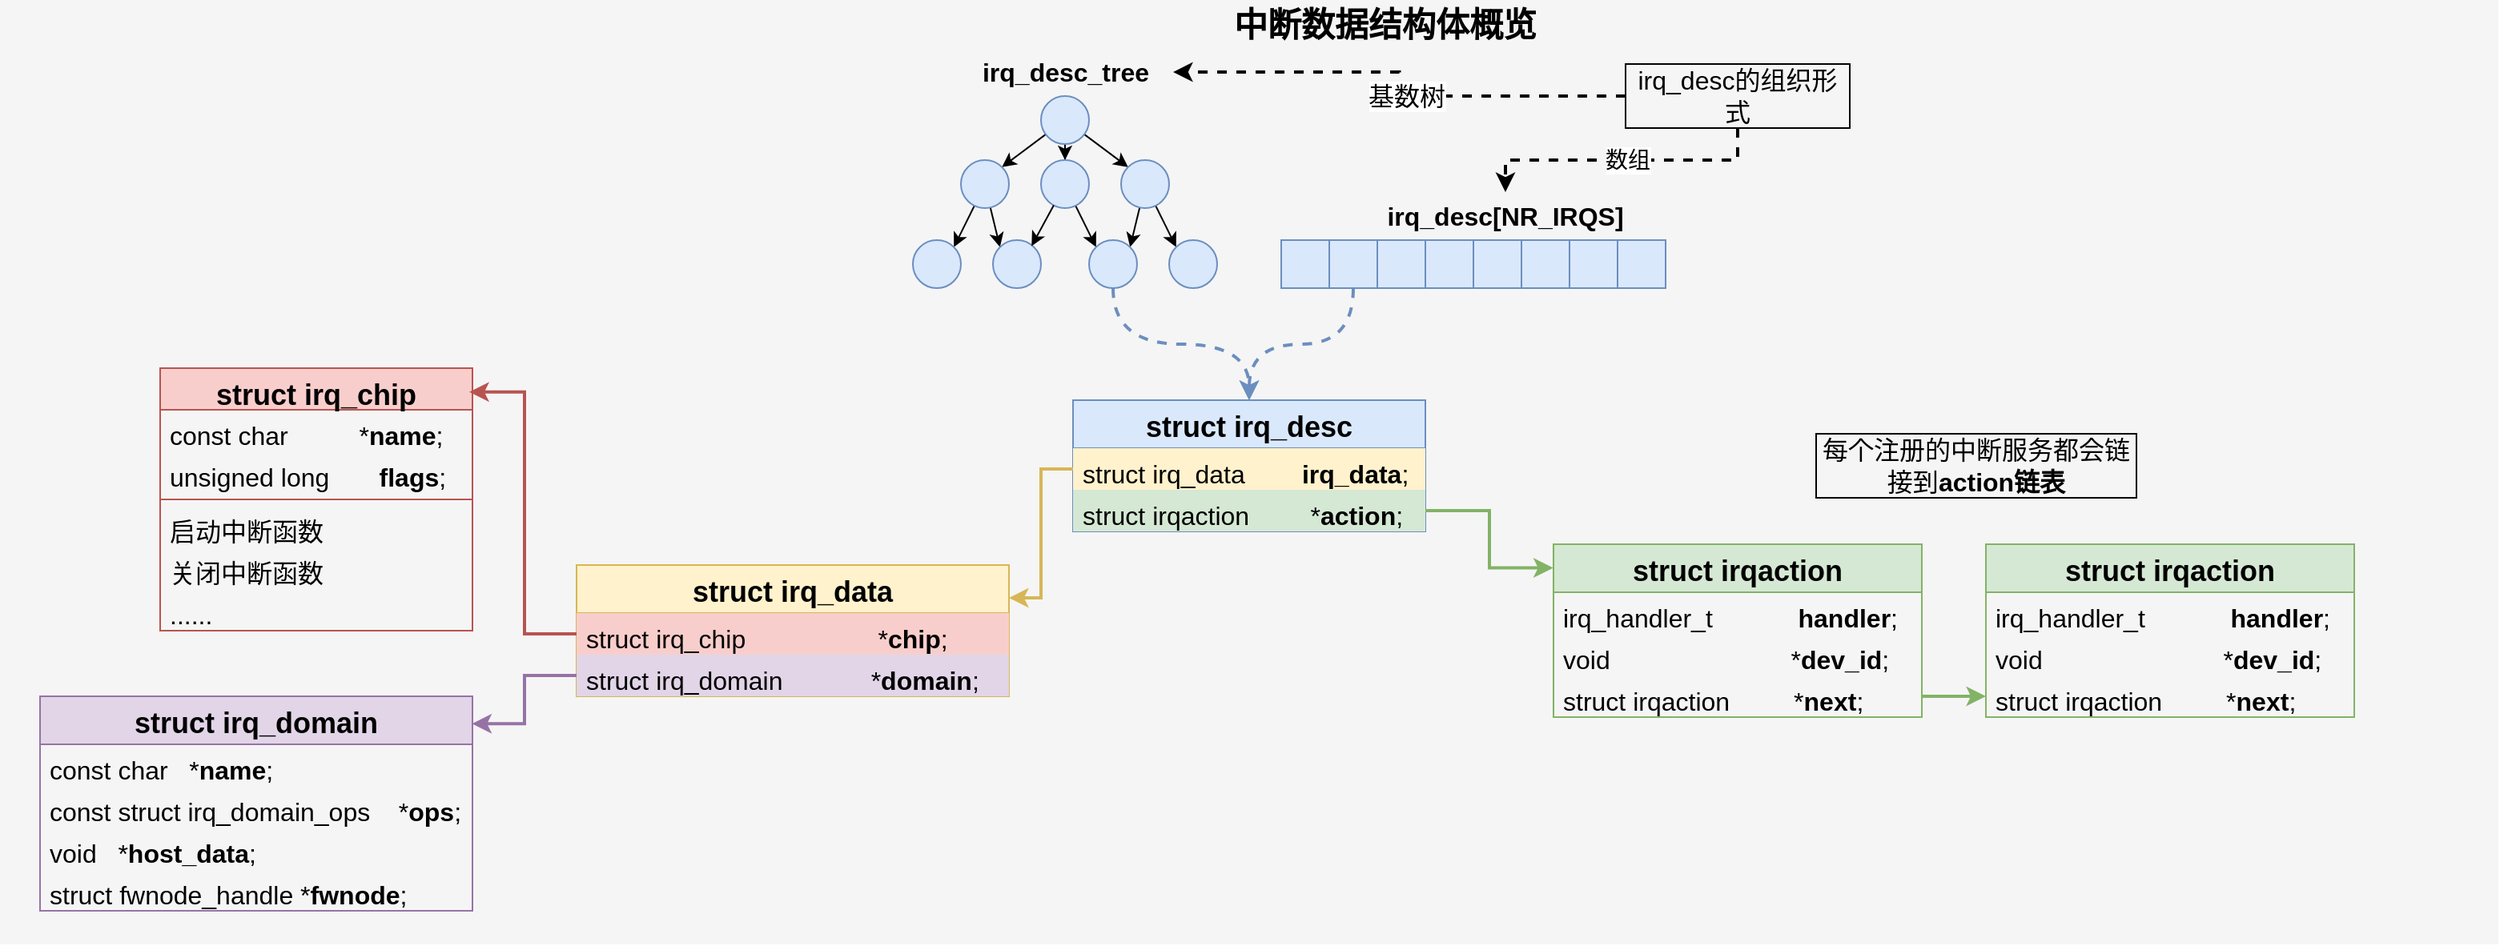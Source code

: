 <mxfile version="27.0.9">
  <diagram name="第 1 页" id="s5sp6Q6xAhUK0h3IFXSd">
    <mxGraphModel dx="2066" dy="1201" grid="1" gridSize="10" guides="1" tooltips="1" connect="1" arrows="1" fold="1" page="1" pageScale="1" pageWidth="1169" pageHeight="1654" math="0" shadow="0">
      <root>
        <mxCell id="0" />
        <mxCell id="1" parent="0" />
        <mxCell id="t_0F2MbbE_RJuUqCWoi5-1" value="" style="rounded=0;whiteSpace=wrap;html=1;fillColor=#f5f5f5;fontColor=#333333;strokeColor=none;" parent="1" vertex="1">
          <mxGeometry x="420" y="210" width="1560" height="590" as="geometry" />
        </mxCell>
        <mxCell id="t_0F2MbbE_RJuUqCWoi5-2" style="rounded=0;orthogonalLoop=1;jettySize=auto;html=1;entryX=1;entryY=0;entryDx=0;entryDy=0;strokeColor=default;" parent="1" source="t_0F2MbbE_RJuUqCWoi5-5" target="t_0F2MbbE_RJuUqCWoi5-8" edge="1">
          <mxGeometry relative="1" as="geometry" />
        </mxCell>
        <mxCell id="t_0F2MbbE_RJuUqCWoi5-3" style="edgeStyle=orthogonalEdgeStyle;rounded=0;orthogonalLoop=1;jettySize=auto;html=1;entryX=0.5;entryY=0;entryDx=0;entryDy=0;" parent="1" source="t_0F2MbbE_RJuUqCWoi5-5" target="t_0F2MbbE_RJuUqCWoi5-10" edge="1">
          <mxGeometry relative="1" as="geometry" />
        </mxCell>
        <mxCell id="t_0F2MbbE_RJuUqCWoi5-4" style="rounded=0;orthogonalLoop=1;jettySize=auto;html=1;entryX=0;entryY=0;entryDx=0;entryDy=0;" parent="1" source="t_0F2MbbE_RJuUqCWoi5-5" target="t_0F2MbbE_RJuUqCWoi5-13" edge="1">
          <mxGeometry relative="1" as="geometry" />
        </mxCell>
        <mxCell id="t_0F2MbbE_RJuUqCWoi5-5" value="" style="ellipse;whiteSpace=wrap;html=1;aspect=fixed;fillColor=#dae8fc;strokeColor=#6c8ebf;" parent="1" vertex="1">
          <mxGeometry x="1070" y="270" width="30" height="30" as="geometry" />
        </mxCell>
        <mxCell id="t_0F2MbbE_RJuUqCWoi5-6" style="rounded=0;orthogonalLoop=1;jettySize=auto;html=1;entryX=1;entryY=0;entryDx=0;entryDy=0;" parent="1" source="t_0F2MbbE_RJuUqCWoi5-8" target="t_0F2MbbE_RJuUqCWoi5-14" edge="1">
          <mxGeometry relative="1" as="geometry" />
        </mxCell>
        <mxCell id="t_0F2MbbE_RJuUqCWoi5-7" style="rounded=0;orthogonalLoop=1;jettySize=auto;html=1;entryX=0;entryY=0;entryDx=0;entryDy=0;" parent="1" source="t_0F2MbbE_RJuUqCWoi5-8" target="t_0F2MbbE_RJuUqCWoi5-15" edge="1">
          <mxGeometry relative="1" as="geometry" />
        </mxCell>
        <mxCell id="t_0F2MbbE_RJuUqCWoi5-8" value="" style="ellipse;whiteSpace=wrap;html=1;aspect=fixed;fillColor=#dae8fc;strokeColor=#6c8ebf;" parent="1" vertex="1">
          <mxGeometry x="1020" y="310" width="30" height="30" as="geometry" />
        </mxCell>
        <mxCell id="t_0F2MbbE_RJuUqCWoi5-9" style="rounded=0;orthogonalLoop=1;jettySize=auto;html=1;entryX=0;entryY=0;entryDx=0;entryDy=0;" parent="1" source="t_0F2MbbE_RJuUqCWoi5-10" target="t_0F2MbbE_RJuUqCWoi5-17" edge="1">
          <mxGeometry relative="1" as="geometry" />
        </mxCell>
        <mxCell id="t_0F2MbbE_RJuUqCWoi5-10" value="" style="ellipse;whiteSpace=wrap;html=1;aspect=fixed;fillColor=#dae8fc;strokeColor=#6c8ebf;" parent="1" vertex="1">
          <mxGeometry x="1070" y="310" width="30" height="30" as="geometry" />
        </mxCell>
        <mxCell id="t_0F2MbbE_RJuUqCWoi5-11" style="rounded=0;orthogonalLoop=1;jettySize=auto;html=1;entryX=1;entryY=0;entryDx=0;entryDy=0;" parent="1" source="t_0F2MbbE_RJuUqCWoi5-13" target="t_0F2MbbE_RJuUqCWoi5-17" edge="1">
          <mxGeometry relative="1" as="geometry" />
        </mxCell>
        <mxCell id="t_0F2MbbE_RJuUqCWoi5-12" style="rounded=0;orthogonalLoop=1;jettySize=auto;html=1;entryX=0;entryY=0;entryDx=0;entryDy=0;" parent="1" source="t_0F2MbbE_RJuUqCWoi5-13" target="t_0F2MbbE_RJuUqCWoi5-18" edge="1">
          <mxGeometry relative="1" as="geometry" />
        </mxCell>
        <mxCell id="t_0F2MbbE_RJuUqCWoi5-13" value="" style="ellipse;whiteSpace=wrap;html=1;aspect=fixed;fillColor=#dae8fc;strokeColor=#6c8ebf;" parent="1" vertex="1">
          <mxGeometry x="1120" y="310" width="30" height="30" as="geometry" />
        </mxCell>
        <mxCell id="t_0F2MbbE_RJuUqCWoi5-14" value="" style="ellipse;whiteSpace=wrap;html=1;aspect=fixed;fillColor=#dae8fc;strokeColor=#6c8ebf;" parent="1" vertex="1">
          <mxGeometry x="990" y="360" width="30" height="30" as="geometry" />
        </mxCell>
        <mxCell id="t_0F2MbbE_RJuUqCWoi5-15" value="" style="ellipse;whiteSpace=wrap;html=1;aspect=fixed;fillColor=#dae8fc;strokeColor=#6c8ebf;" parent="1" vertex="1">
          <mxGeometry x="1040" y="360" width="30" height="30" as="geometry" />
        </mxCell>
        <mxCell id="t_0F2MbbE_RJuUqCWoi5-16" style="edgeStyle=orthogonalEdgeStyle;rounded=0;orthogonalLoop=1;jettySize=auto;html=1;entryX=0.5;entryY=0;entryDx=0;entryDy=0;curved=1;dashed=1;fillColor=#dae8fc;strokeColor=#6c8ebf;strokeWidth=2;" parent="1" source="t_0F2MbbE_RJuUqCWoi5-17" target="t_0F2MbbE_RJuUqCWoi5-32" edge="1">
          <mxGeometry relative="1" as="geometry" />
        </mxCell>
        <mxCell id="t_0F2MbbE_RJuUqCWoi5-17" value="" style="ellipse;whiteSpace=wrap;html=1;aspect=fixed;fillColor=#dae8fc;strokeColor=#6c8ebf;" parent="1" vertex="1">
          <mxGeometry x="1100" y="360" width="30" height="30" as="geometry" />
        </mxCell>
        <mxCell id="t_0F2MbbE_RJuUqCWoi5-18" value="" style="ellipse;whiteSpace=wrap;html=1;aspect=fixed;fillColor=#dae8fc;strokeColor=#6c8ebf;" parent="1" vertex="1">
          <mxGeometry x="1150" y="360" width="30" height="30" as="geometry" />
        </mxCell>
        <mxCell id="t_0F2MbbE_RJuUqCWoi5-19" style="rounded=0;orthogonalLoop=1;jettySize=auto;html=1;entryX=0.804;entryY=0.123;entryDx=0;entryDy=0;entryPerimeter=0;" parent="1" source="t_0F2MbbE_RJuUqCWoi5-10" target="t_0F2MbbE_RJuUqCWoi5-15" edge="1">
          <mxGeometry relative="1" as="geometry" />
        </mxCell>
        <mxCell id="t_0F2MbbE_RJuUqCWoi5-20" value="&lt;font style=&quot;font-size: 16px;&quot;&gt;&lt;b&gt;irq_desc_tree&lt;/b&gt;&lt;/font&gt;" style="text;html=1;align=center;verticalAlign=middle;whiteSpace=wrap;rounded=0;" parent="1" vertex="1">
          <mxGeometry x="1017.5" y="240" width="135" height="30" as="geometry" />
        </mxCell>
        <mxCell id="t_0F2MbbE_RJuUqCWoi5-21" value="" style="rounded=0;whiteSpace=wrap;html=1;fillColor=#dae8fc;strokeColor=#6c8ebf;" parent="1" vertex="1">
          <mxGeometry x="1220" y="360" width="30" height="30" as="geometry" />
        </mxCell>
        <mxCell id="t_0F2MbbE_RJuUqCWoi5-22" style="edgeStyle=orthogonalEdgeStyle;rounded=0;orthogonalLoop=1;jettySize=auto;html=1;entryX=0.5;entryY=0;entryDx=0;entryDy=0;curved=1;dashed=1;fillColor=#dae8fc;strokeColor=#6c8ebf;strokeWidth=2;" parent="1" source="t_0F2MbbE_RJuUqCWoi5-23" target="t_0F2MbbE_RJuUqCWoi5-32" edge="1">
          <mxGeometry relative="1" as="geometry" />
        </mxCell>
        <mxCell id="t_0F2MbbE_RJuUqCWoi5-23" value="" style="rounded=0;whiteSpace=wrap;html=1;fillColor=#dae8fc;strokeColor=#6c8ebf;" parent="1" vertex="1">
          <mxGeometry x="1250" y="360" width="30" height="30" as="geometry" />
        </mxCell>
        <mxCell id="t_0F2MbbE_RJuUqCWoi5-24" value="" style="rounded=0;whiteSpace=wrap;html=1;fillColor=#dae8fc;strokeColor=#6c8ebf;" parent="1" vertex="1">
          <mxGeometry x="1280" y="360" width="30" height="30" as="geometry" />
        </mxCell>
        <mxCell id="t_0F2MbbE_RJuUqCWoi5-25" value="" style="rounded=0;whiteSpace=wrap;html=1;fillColor=#dae8fc;strokeColor=#6c8ebf;" parent="1" vertex="1">
          <mxGeometry x="1310" y="360" width="30" height="30" as="geometry" />
        </mxCell>
        <mxCell id="t_0F2MbbE_RJuUqCWoi5-26" value="" style="rounded=0;whiteSpace=wrap;html=1;fillColor=#dae8fc;strokeColor=#6c8ebf;" parent="1" vertex="1">
          <mxGeometry x="1340" y="360" width="30" height="30" as="geometry" />
        </mxCell>
        <mxCell id="t_0F2MbbE_RJuUqCWoi5-27" value="" style="rounded=0;whiteSpace=wrap;html=1;fillColor=#dae8fc;strokeColor=#6c8ebf;" parent="1" vertex="1">
          <mxGeometry x="1370" y="360" width="30" height="30" as="geometry" />
        </mxCell>
        <mxCell id="t_0F2MbbE_RJuUqCWoi5-28" value="" style="rounded=0;whiteSpace=wrap;html=1;fillColor=#dae8fc;strokeColor=#6c8ebf;" parent="1" vertex="1">
          <mxGeometry x="1400" y="360" width="30" height="30" as="geometry" />
        </mxCell>
        <mxCell id="t_0F2MbbE_RJuUqCWoi5-29" value="" style="rounded=0;whiteSpace=wrap;html=1;fillColor=#dae8fc;strokeColor=#6c8ebf;" parent="1" vertex="1">
          <mxGeometry x="1430" y="360" width="30" height="30" as="geometry" />
        </mxCell>
        <mxCell id="t_0F2MbbE_RJuUqCWoi5-30" value="&lt;font style=&quot;font-size: 16px;&quot;&gt;&lt;b&gt;irq_desc[NR_IRQS]&lt;/b&gt;&lt;/font&gt;" style="text;html=1;align=center;verticalAlign=middle;whiteSpace=wrap;rounded=0;" parent="1" vertex="1">
          <mxGeometry x="1280" y="330" width="160" height="30" as="geometry" />
        </mxCell>
        <mxCell id="t_0F2MbbE_RJuUqCWoi5-31" value="&lt;font&gt;&lt;b&gt;中断数据结构体概览&lt;/b&gt;&lt;/font&gt;" style="text;html=1;align=center;verticalAlign=middle;whiteSpace=wrap;rounded=0;strokeWidth=2;fontSize=21;" parent="1" vertex="1">
          <mxGeometry x="1130" y="210" width="310" height="30" as="geometry" />
        </mxCell>
        <mxCell id="t_0F2MbbE_RJuUqCWoi5-32" value="&lt;font style=&quot;&quot;&gt;&lt;span style=&quot;font-size: 18px;&quot;&gt;struct&amp;nbsp;irq_desc&lt;/span&gt;&lt;/font&gt;" style="swimlane;fontStyle=1;align=center;verticalAlign=top;childLayout=stackLayout;horizontal=1;startSize=30;horizontalStack=0;resizeParent=1;resizeParentMax=0;resizeLast=0;collapsible=1;marginBottom=0;whiteSpace=wrap;html=1;fontSize=16;strokeColor=#6c8ebf;fillColor=#dae8fc;" parent="1" vertex="1">
          <mxGeometry x="1090" y="460" width="220" height="82" as="geometry">
            <mxRectangle x="20" y="90" width="400" height="60" as="alternateBounds" />
          </mxGeometry>
        </mxCell>
        <mxCell id="t_0F2MbbE_RJuUqCWoi5-33" value="struct irq_data&amp;nbsp; &amp;nbsp; &amp;nbsp; &amp;nbsp;&amp;nbsp;&lt;b&gt;irq_data&lt;/b&gt;;&amp;nbsp;" style="text;strokeColor=none;fillColor=#fff2cc;align=left;verticalAlign=top;spacingLeft=4;spacingRight=4;overflow=hidden;rotatable=1;points=[[0,0.5],[1,0.5]];portConstraint=eastwest;whiteSpace=wrap;html=1;fontSize=16;movable=1;resizable=1;deletable=1;editable=1;locked=0;connectable=1;" parent="t_0F2MbbE_RJuUqCWoi5-32" vertex="1">
          <mxGeometry y="30" width="220" height="26" as="geometry" />
        </mxCell>
        <mxCell id="t_0F2MbbE_RJuUqCWoi5-34" value="struct irqaction&amp;nbsp; &amp;nbsp; &lt;span style=&quot;white-space: pre;&quot;&gt;&#x9;&lt;/span&gt;*&lt;b&gt;action&lt;/b&gt;;&amp;nbsp;" style="text;strokeColor=none;fillColor=#d5e8d4;align=left;verticalAlign=top;spacingLeft=4;spacingRight=4;overflow=hidden;rotatable=0;points=[[0,0.5],[1,0.5]];portConstraint=eastwest;whiteSpace=wrap;html=1;fontSize=16;" parent="t_0F2MbbE_RJuUqCWoi5-32" vertex="1">
          <mxGeometry y="56" width="220" height="26" as="geometry" />
        </mxCell>
        <mxCell id="t_0F2MbbE_RJuUqCWoi5-35" value="&lt;font style=&quot;&quot;&gt;&lt;span style=&quot;font-size: 18px;&quot;&gt;struct irqaction&lt;/span&gt;&lt;/font&gt;" style="swimlane;fontStyle=1;align=center;verticalAlign=top;childLayout=stackLayout;horizontal=1;startSize=30;horizontalStack=0;resizeParent=1;resizeParentMax=0;resizeLast=0;collapsible=1;marginBottom=0;whiteSpace=wrap;html=1;fontSize=16;strokeColor=#82b366;fillColor=#d5e8d4;" parent="1" vertex="1">
          <mxGeometry x="1390" y="550" width="230" height="108" as="geometry">
            <mxRectangle x="20" y="90" width="400" height="60" as="alternateBounds" />
          </mxGeometry>
        </mxCell>
        <mxCell id="t_0F2MbbE_RJuUqCWoi5-36" value="irq_handler_t&amp;nbsp; &amp;nbsp; &amp;nbsp; &amp;nbsp; &amp;nbsp; &amp;nbsp;&amp;nbsp;&lt;b&gt;handler&lt;/b&gt;;" style="text;strokeColor=none;fillColor=none;align=left;verticalAlign=top;spacingLeft=4;spacingRight=4;overflow=hidden;rotatable=1;points=[[0,0.5],[1,0.5]];portConstraint=eastwest;whiteSpace=wrap;html=1;fontSize=16;movable=1;resizable=1;deletable=1;editable=1;locked=0;connectable=1;" parent="t_0F2MbbE_RJuUqCWoi5-35" vertex="1">
          <mxGeometry y="30" width="230" height="26" as="geometry" />
        </mxCell>
        <mxCell id="t_0F2MbbE_RJuUqCWoi5-37" value="void&amp;nbsp; &amp;nbsp; &amp;nbsp; &amp;nbsp; &amp;nbsp; &amp;nbsp; &amp;nbsp; &amp;nbsp; &amp;nbsp; &amp;nbsp; &lt;span style=&quot;white-space: pre;&quot;&gt;&#x9;&lt;/span&gt;*&lt;b&gt;dev_id&lt;/b&gt;;&amp;nbsp; &amp;nbsp; &amp;nbsp; &amp;nbsp; &amp;nbsp; &amp;nbsp; &lt;span style=&quot;white-space: pre;&quot;&gt;&#x9;&lt;/span&gt;" style="text;strokeColor=none;fillColor=none;align=left;verticalAlign=top;spacingLeft=4;spacingRight=4;overflow=hidden;rotatable=1;points=[[0,0.5],[1,0.5]];portConstraint=eastwest;whiteSpace=wrap;html=1;fontSize=16;movable=1;resizable=1;deletable=1;editable=1;locked=0;connectable=1;" parent="t_0F2MbbE_RJuUqCWoi5-35" vertex="1">
          <mxGeometry y="56" width="230" height="26" as="geometry" />
        </mxCell>
        <mxCell id="t_0F2MbbE_RJuUqCWoi5-38" value="struct irqaction&amp;nbsp; &amp;nbsp; &amp;nbsp; &amp;nbsp; &amp;nbsp;*&lt;b&gt;next&lt;/b&gt;;&amp;nbsp; &amp;nbsp; &amp;nbsp; &amp;nbsp; &amp;nbsp; &amp;nbsp; &amp;nbsp; &lt;span style=&quot;white-space: pre;&quot;&gt;&#x9;&lt;/span&gt;" style="text;strokeColor=none;fillColor=none;align=left;verticalAlign=top;spacingLeft=4;spacingRight=4;overflow=hidden;rotatable=0;points=[[0,0.5],[1,0.5]];portConstraint=eastwest;whiteSpace=wrap;html=1;fontSize=16;" parent="t_0F2MbbE_RJuUqCWoi5-35" vertex="1">
          <mxGeometry y="82" width="230" height="26" as="geometry" />
        </mxCell>
        <mxCell id="t_0F2MbbE_RJuUqCWoi5-39" style="edgeStyle=orthogonalEdgeStyle;rounded=0;orthogonalLoop=1;jettySize=auto;html=1;entryX=-0.001;entryY=0.137;entryDx=0;entryDy=0;entryPerimeter=0;fillColor=#d5e8d4;strokeColor=#82b366;strokeWidth=2;" parent="1" source="t_0F2MbbE_RJuUqCWoi5-34" target="t_0F2MbbE_RJuUqCWoi5-35" edge="1">
          <mxGeometry relative="1" as="geometry" />
        </mxCell>
        <mxCell id="t_0F2MbbE_RJuUqCWoi5-40" value="&lt;font style=&quot;&quot;&gt;&lt;span style=&quot;font-size: 18px;&quot;&gt;struct irqaction&lt;/span&gt;&lt;/font&gt;" style="swimlane;fontStyle=1;align=center;verticalAlign=top;childLayout=stackLayout;horizontal=1;startSize=30;horizontalStack=0;resizeParent=1;resizeParentMax=0;resizeLast=0;collapsible=1;marginBottom=0;whiteSpace=wrap;html=1;fontSize=16;strokeColor=#82b366;fillColor=#d5e8d4;" parent="1" vertex="1">
          <mxGeometry x="1660" y="550" width="230" height="108" as="geometry">
            <mxRectangle x="20" y="90" width="400" height="60" as="alternateBounds" />
          </mxGeometry>
        </mxCell>
        <mxCell id="t_0F2MbbE_RJuUqCWoi5-41" value="irq_handler_t&amp;nbsp; &amp;nbsp; &amp;nbsp; &amp;nbsp; &amp;nbsp; &amp;nbsp;&amp;nbsp;&lt;b&gt;handler&lt;/b&gt;;" style="text;strokeColor=none;fillColor=none;align=left;verticalAlign=top;spacingLeft=4;spacingRight=4;overflow=hidden;rotatable=1;points=[[0,0.5],[1,0.5]];portConstraint=eastwest;whiteSpace=wrap;html=1;fontSize=16;movable=1;resizable=1;deletable=1;editable=1;locked=0;connectable=1;" parent="t_0F2MbbE_RJuUqCWoi5-40" vertex="1">
          <mxGeometry y="30" width="230" height="26" as="geometry" />
        </mxCell>
        <mxCell id="t_0F2MbbE_RJuUqCWoi5-42" value="void&amp;nbsp; &amp;nbsp; &amp;nbsp; &amp;nbsp; &amp;nbsp; &amp;nbsp; &amp;nbsp; &amp;nbsp; &amp;nbsp; &amp;nbsp; &lt;span style=&quot;white-space: pre;&quot;&gt;&#x9;&lt;/span&gt;*&lt;b&gt;dev_id&lt;/b&gt;;&amp;nbsp; &amp;nbsp; &amp;nbsp; &amp;nbsp; &amp;nbsp; &amp;nbsp; &lt;span style=&quot;white-space: pre;&quot;&gt;&#x9;&lt;/span&gt;" style="text;strokeColor=none;fillColor=none;align=left;verticalAlign=top;spacingLeft=4;spacingRight=4;overflow=hidden;rotatable=1;points=[[0,0.5],[1,0.5]];portConstraint=eastwest;whiteSpace=wrap;html=1;fontSize=16;movable=1;resizable=1;deletable=1;editable=1;locked=0;connectable=1;" parent="t_0F2MbbE_RJuUqCWoi5-40" vertex="1">
          <mxGeometry y="56" width="230" height="26" as="geometry" />
        </mxCell>
        <mxCell id="t_0F2MbbE_RJuUqCWoi5-43" value="struct irqaction&amp;nbsp; &amp;nbsp; &amp;nbsp; &amp;nbsp; &amp;nbsp;*&lt;b&gt;next&lt;/b&gt;;&amp;nbsp; &amp;nbsp; &amp;nbsp; &amp;nbsp; &amp;nbsp; &amp;nbsp; &amp;nbsp; &lt;span style=&quot;white-space: pre;&quot;&gt;&#x9;&lt;/span&gt;" style="text;strokeColor=none;fillColor=none;align=left;verticalAlign=top;spacingLeft=4;spacingRight=4;overflow=hidden;rotatable=0;points=[[0,0.5],[1,0.5]];portConstraint=eastwest;whiteSpace=wrap;html=1;fontSize=16;" parent="t_0F2MbbE_RJuUqCWoi5-40" vertex="1">
          <mxGeometry y="82" width="230" height="26" as="geometry" />
        </mxCell>
        <mxCell id="t_0F2MbbE_RJuUqCWoi5-44" style="edgeStyle=orthogonalEdgeStyle;rounded=0;orthogonalLoop=1;jettySize=auto;html=1;entryX=0;entryY=0.5;entryDx=0;entryDy=0;fillColor=#d5e8d4;strokeColor=#82b366;strokeWidth=2;" parent="1" source="t_0F2MbbE_RJuUqCWoi5-38" target="t_0F2MbbE_RJuUqCWoi5-43" edge="1">
          <mxGeometry relative="1" as="geometry" />
        </mxCell>
        <mxCell id="t_0F2MbbE_RJuUqCWoi5-45" value="&lt;font style=&quot;&quot;&gt;&lt;span style=&quot;font-size: 18px;&quot;&gt;struct&amp;nbsp;irq_data&lt;/span&gt;&lt;/font&gt;" style="swimlane;fontStyle=1;align=center;verticalAlign=top;childLayout=stackLayout;horizontal=1;startSize=30;horizontalStack=0;resizeParent=1;resizeParentMax=0;resizeLast=0;collapsible=1;marginBottom=0;whiteSpace=wrap;html=1;fontSize=16;strokeColor=#d6b656;fillColor=#fff2cc;" parent="1" vertex="1">
          <mxGeometry x="780" y="562.997" width="270" height="82" as="geometry">
            <mxRectangle x="20" y="90" width="400" height="60" as="alternateBounds" />
          </mxGeometry>
        </mxCell>
        <mxCell id="t_0F2MbbE_RJuUqCWoi5-46" value="struct irq_chip&amp;nbsp; &amp;nbsp; &amp;nbsp; &amp;nbsp; &amp;nbsp;&lt;span style=&quot;white-space: pre;&quot;&gt;&#x9;&lt;/span&gt;&lt;span style=&quot;white-space: pre;&quot;&gt;&#x9;&lt;/span&gt;&amp;nbsp;*&lt;b&gt;chip&lt;/b&gt;;&amp;nbsp;" style="text;align=left;verticalAlign=top;spacingLeft=4;spacingRight=4;overflow=hidden;rotatable=0;points=[[0,0.5],[1,0.5]];portConstraint=eastwest;whiteSpace=wrap;html=1;fontSize=16;fillColor=#f8cecc;strokeColor=none;" parent="t_0F2MbbE_RJuUqCWoi5-45" vertex="1">
          <mxGeometry y="30" width="270" height="26" as="geometry" />
        </mxCell>
        <mxCell id="t_0F2MbbE_RJuUqCWoi5-47" value="struct irq_domain&amp;nbsp; &amp;nbsp; &amp;nbsp; &amp;nbsp;&lt;span style=&quot;white-space: pre;&quot;&gt;&#x9;&lt;/span&gt;*&lt;b&gt;domain&lt;/b&gt;;" style="text;align=left;verticalAlign=top;spacingLeft=4;spacingRight=4;overflow=hidden;rotatable=0;points=[[0,0.5],[1,0.5]];portConstraint=eastwest;whiteSpace=wrap;html=1;fontSize=16;fillColor=#e1d5e7;strokeColor=none;" parent="t_0F2MbbE_RJuUqCWoi5-45" vertex="1">
          <mxGeometry y="56" width="270" height="26" as="geometry" />
        </mxCell>
        <mxCell id="t_0F2MbbE_RJuUqCWoi5-48" style="edgeStyle=orthogonalEdgeStyle;rounded=0;orthogonalLoop=1;jettySize=auto;html=1;entryX=1;entryY=0.25;entryDx=0;entryDy=0;fillColor=#fff2cc;strokeColor=#d6b656;strokeWidth=2;" parent="1" source="t_0F2MbbE_RJuUqCWoi5-33" target="t_0F2MbbE_RJuUqCWoi5-45" edge="1">
          <mxGeometry relative="1" as="geometry" />
        </mxCell>
        <mxCell id="t_0F2MbbE_RJuUqCWoi5-49" value="&lt;font style=&quot;&quot;&gt;&lt;span style=&quot;font-size: 18px;&quot;&gt;struct&amp;nbsp;irq_chip&lt;/span&gt;&lt;/font&gt;" style="swimlane;fontStyle=1;align=center;verticalAlign=top;childLayout=stackLayout;horizontal=1;startSize=26;horizontalStack=0;resizeParent=1;resizeParentMax=0;resizeLast=0;collapsible=1;marginBottom=0;whiteSpace=wrap;html=1;fontSize=16;strokeColor=#b85450;fillColor=#f8cecc;" parent="1" vertex="1">
          <mxGeometry x="520" y="440" width="195" height="164" as="geometry">
            <mxRectangle x="20" y="90" width="400" height="60" as="alternateBounds" />
          </mxGeometry>
        </mxCell>
        <mxCell id="t_0F2MbbE_RJuUqCWoi5-50" value="const char&amp;nbsp; &amp;nbsp; &amp;nbsp; &amp;nbsp; &amp;nbsp; *&lt;b&gt;name&lt;/b&gt;;&amp;nbsp;" style="text;strokeColor=none;fillColor=none;align=left;verticalAlign=top;spacingLeft=4;spacingRight=4;overflow=hidden;rotatable=1;points=[[0,0.5],[1,0.5]];portConstraint=eastwest;whiteSpace=wrap;html=1;fontSize=16;movable=1;resizable=1;deletable=1;editable=1;locked=0;connectable=1;" parent="t_0F2MbbE_RJuUqCWoi5-49" vertex="1">
          <mxGeometry y="26" width="195" height="26" as="geometry" />
        </mxCell>
        <mxCell id="t_0F2MbbE_RJuUqCWoi5-51" value="unsigned long&amp;nbsp; &amp;nbsp; &amp;nbsp; &amp;nbsp;&lt;b&gt;flags&lt;/b&gt;;" style="text;strokeColor=none;fillColor=none;align=left;verticalAlign=top;spacingLeft=4;spacingRight=4;overflow=hidden;rotatable=1;points=[[0,0.5],[1,0.5]];portConstraint=eastwest;whiteSpace=wrap;html=1;fontSize=16;movable=1;resizable=1;deletable=1;editable=1;locked=0;connectable=1;" parent="t_0F2MbbE_RJuUqCWoi5-49" vertex="1">
          <mxGeometry y="52" width="195" height="26" as="geometry" />
        </mxCell>
        <mxCell id="t_0F2MbbE_RJuUqCWoi5-52" value="" style="line;strokeWidth=1;align=left;verticalAlign=middle;spacingTop=-1;spacingLeft=3;spacingRight=3;rotatable=0;labelPosition=right;points=[];portConstraint=eastwest;fontSize=16;fillColor=#f8cecc;strokeColor=#b85450;" parent="t_0F2MbbE_RJuUqCWoi5-49" vertex="1">
          <mxGeometry y="78" width="195" height="8" as="geometry" />
        </mxCell>
        <mxCell id="t_0F2MbbE_RJuUqCWoi5-53" value="启动中断函数" style="text;strokeColor=none;fillColor=none;align=left;verticalAlign=top;spacingLeft=4;spacingRight=4;overflow=hidden;rotatable=1;points=[[0,0.5],[1,0.5]];portConstraint=eastwest;whiteSpace=wrap;html=1;fontSize=16;movable=1;resizable=1;deletable=1;editable=1;locked=0;connectable=1;" parent="t_0F2MbbE_RJuUqCWoi5-49" vertex="1">
          <mxGeometry y="86" width="195" height="26" as="geometry" />
        </mxCell>
        <mxCell id="t_0F2MbbE_RJuUqCWoi5-54" value="关闭中断函数" style="text;strokeColor=none;fillColor=none;align=left;verticalAlign=top;spacingLeft=4;spacingRight=4;overflow=hidden;rotatable=1;points=[[0,0.5],[1,0.5]];portConstraint=eastwest;whiteSpace=wrap;html=1;fontSize=16;movable=1;resizable=1;deletable=1;editable=1;locked=0;connectable=1;" parent="t_0F2MbbE_RJuUqCWoi5-49" vertex="1">
          <mxGeometry y="112" width="195" height="26" as="geometry" />
        </mxCell>
        <mxCell id="t_0F2MbbE_RJuUqCWoi5-55" value="......" style="text;strokeColor=none;fillColor=none;align=left;verticalAlign=top;spacingLeft=4;spacingRight=4;overflow=hidden;rotatable=1;points=[[0,0.5],[1,0.5]];portConstraint=eastwest;whiteSpace=wrap;html=1;fontSize=16;movable=1;resizable=1;deletable=1;editable=1;locked=0;connectable=1;" parent="t_0F2MbbE_RJuUqCWoi5-49" vertex="1">
          <mxGeometry y="138" width="195" height="26" as="geometry" />
        </mxCell>
        <mxCell id="t_0F2MbbE_RJuUqCWoi5-56" value="&lt;font style=&quot;&quot;&gt;&lt;span style=&quot;font-size: 18px;&quot;&gt;struct&amp;nbsp;irq_domain&lt;/span&gt;&lt;/font&gt;" style="swimlane;fontStyle=1;align=center;verticalAlign=top;childLayout=stackLayout;horizontal=1;startSize=30;horizontalStack=0;resizeParent=1;resizeParentMax=0;resizeLast=0;collapsible=1;marginBottom=0;whiteSpace=wrap;html=1;fontSize=16;strokeColor=#9673a6;fillColor=#e1d5e7;" parent="1" vertex="1">
          <mxGeometry x="445" y="644.997" width="270" height="134" as="geometry">
            <mxRectangle x="20" y="90" width="400" height="60" as="alternateBounds" />
          </mxGeometry>
        </mxCell>
        <mxCell id="t_0F2MbbE_RJuUqCWoi5-57" value="const char&amp;nbsp; &amp;nbsp;*&lt;b&gt;name&lt;/b&gt;;" style="text;strokeColor=none;fillColor=none;align=left;verticalAlign=top;spacingLeft=4;spacingRight=4;overflow=hidden;rotatable=1;points=[[0,0.5],[1,0.5]];portConstraint=eastwest;whiteSpace=wrap;html=1;fontSize=16;movable=1;resizable=1;deletable=1;editable=1;locked=0;connectable=1;" parent="t_0F2MbbE_RJuUqCWoi5-56" vertex="1">
          <mxGeometry y="30" width="270" height="26" as="geometry" />
        </mxCell>
        <mxCell id="t_0F2MbbE_RJuUqCWoi5-58" value="const struct irq_domain_ops&amp;nbsp; &amp;nbsp; *&lt;b&gt;ops&lt;/b&gt;;" style="text;strokeColor=none;fillColor=none;align=left;verticalAlign=top;spacingLeft=4;spacingRight=4;overflow=hidden;rotatable=1;points=[[0,0.5],[1,0.5]];portConstraint=eastwest;whiteSpace=wrap;html=1;fontSize=16;movable=1;resizable=1;deletable=1;editable=1;locked=0;connectable=1;" parent="t_0F2MbbE_RJuUqCWoi5-56" vertex="1">
          <mxGeometry y="56" width="270" height="26" as="geometry" />
        </mxCell>
        <mxCell id="t_0F2MbbE_RJuUqCWoi5-59" value="void&amp;nbsp; &amp;nbsp;*&lt;b&gt;host_data&lt;/b&gt;;" style="text;strokeColor=none;fillColor=none;align=left;verticalAlign=top;spacingLeft=4;spacingRight=4;overflow=hidden;rotatable=0;points=[[0,0.5],[1,0.5]];portConstraint=eastwest;whiteSpace=wrap;html=1;fontSize=16;" parent="t_0F2MbbE_RJuUqCWoi5-56" vertex="1">
          <mxGeometry y="82" width="270" height="26" as="geometry" />
        </mxCell>
        <mxCell id="t_0F2MbbE_RJuUqCWoi5-60" value="struct fwnode_handle *&lt;b&gt;fwnode&lt;/b&gt;;" style="text;align=left;verticalAlign=top;spacingLeft=4;spacingRight=4;overflow=hidden;rotatable=0;points=[[0,0.5],[1,0.5]];portConstraint=eastwest;whiteSpace=wrap;html=1;fontSize=16;fillColor=none;strokeColor=none;" parent="t_0F2MbbE_RJuUqCWoi5-56" vertex="1">
          <mxGeometry y="108" width="270" height="26" as="geometry" />
        </mxCell>
        <mxCell id="t_0F2MbbE_RJuUqCWoi5-61" style="edgeStyle=orthogonalEdgeStyle;rounded=0;orthogonalLoop=1;jettySize=auto;html=1;entryX=0.99;entryY=0.091;entryDx=0;entryDy=0;entryPerimeter=0;fillColor=#f8cecc;strokeColor=#b85450;strokeWidth=2;" parent="1" source="t_0F2MbbE_RJuUqCWoi5-46" target="t_0F2MbbE_RJuUqCWoi5-49" edge="1">
          <mxGeometry relative="1" as="geometry" />
        </mxCell>
        <mxCell id="t_0F2MbbE_RJuUqCWoi5-62" style="edgeStyle=orthogonalEdgeStyle;rounded=0;orthogonalLoop=1;jettySize=auto;html=1;entryX=0.999;entryY=0.128;entryDx=0;entryDy=0;entryPerimeter=0;fillColor=#e1d5e7;strokeColor=#9673a6;strokeWidth=2;" parent="1" source="t_0F2MbbE_RJuUqCWoi5-47" target="t_0F2MbbE_RJuUqCWoi5-56" edge="1">
          <mxGeometry relative="1" as="geometry" />
        </mxCell>
        <mxCell id="8NJE7aOmWkJTxVe1Q8qL-2" style="edgeStyle=orthogonalEdgeStyle;rounded=0;orthogonalLoop=1;jettySize=auto;html=1;strokeWidth=2;dashed=1;" edge="1" parent="1" source="8NJE7aOmWkJTxVe1Q8qL-1" target="t_0F2MbbE_RJuUqCWoi5-20">
          <mxGeometry relative="1" as="geometry" />
        </mxCell>
        <mxCell id="8NJE7aOmWkJTxVe1Q8qL-4" value="&lt;font style=&quot;font-size: 16px;&quot;&gt;基数树&lt;/font&gt;" style="edgeLabel;html=1;align=center;verticalAlign=middle;resizable=0;points=[];" vertex="1" connectable="0" parent="8NJE7aOmWkJTxVe1Q8qL-2">
          <mxGeometry x="-0.05" y="-4" relative="1" as="geometry">
            <mxPoint as="offset" />
          </mxGeometry>
        </mxCell>
        <mxCell id="8NJE7aOmWkJTxVe1Q8qL-3" style="edgeStyle=orthogonalEdgeStyle;rounded=0;orthogonalLoop=1;jettySize=auto;html=1;entryX=0.5;entryY=0;entryDx=0;entryDy=0;strokeWidth=2;dashed=1;" edge="1" parent="1" source="8NJE7aOmWkJTxVe1Q8qL-1" target="t_0F2MbbE_RJuUqCWoi5-30">
          <mxGeometry relative="1" as="geometry" />
        </mxCell>
        <mxCell id="8NJE7aOmWkJTxVe1Q8qL-5" value="&lt;font style=&quot;font-size: 14px;&quot;&gt;数组&lt;/font&gt;" style="edgeLabel;html=1;align=center;verticalAlign=middle;resizable=0;points=[];" vertex="1" connectable="0" parent="8NJE7aOmWkJTxVe1Q8qL-3">
          <mxGeometry x="-0.04" relative="1" as="geometry">
            <mxPoint as="offset" />
          </mxGeometry>
        </mxCell>
        <mxCell id="8NJE7aOmWkJTxVe1Q8qL-1" value="&lt;font style=&quot;font-size: 16px;&quot;&gt;irq_desc的组织形式&lt;/font&gt;" style="text;html=1;align=center;verticalAlign=middle;whiteSpace=wrap;rounded=0;strokeColor=default;" vertex="1" parent="1">
          <mxGeometry x="1435" y="250" width="140" height="40" as="geometry" />
        </mxCell>
        <mxCell id="8NJE7aOmWkJTxVe1Q8qL-6" value="&lt;font style=&quot;font-size: 16px;&quot;&gt;每个注册的中断服务都会链接到&lt;b&gt;action链表&lt;/b&gt;&lt;/font&gt;" style="text;html=1;align=center;verticalAlign=middle;whiteSpace=wrap;rounded=0;strokeColor=default;" vertex="1" parent="1">
          <mxGeometry x="1554" y="481" width="200" height="40" as="geometry" />
        </mxCell>
      </root>
    </mxGraphModel>
  </diagram>
</mxfile>
